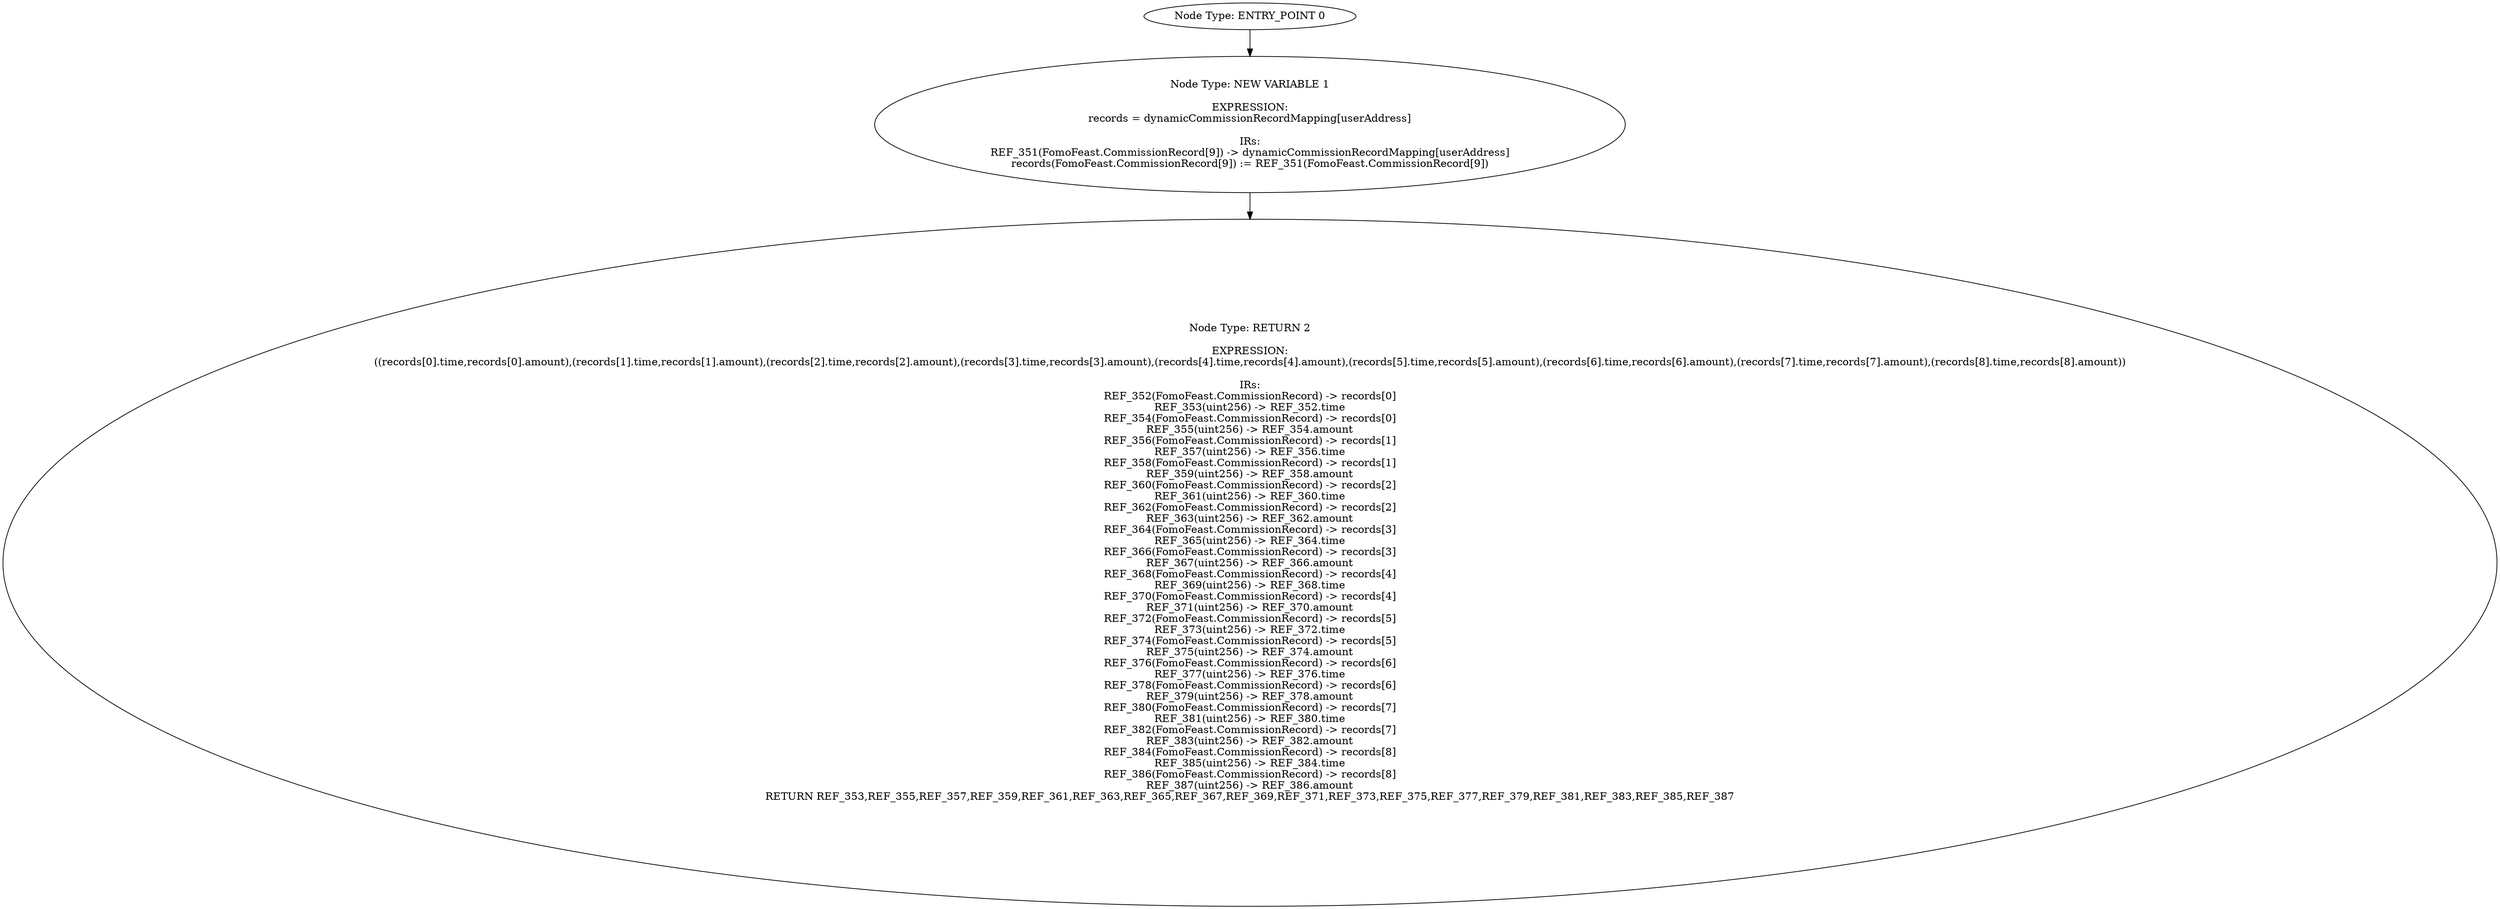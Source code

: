 digraph{
0[label="Node Type: ENTRY_POINT 0
"];
0->1;
1[label="Node Type: NEW VARIABLE 1

EXPRESSION:
records = dynamicCommissionRecordMapping[userAddress]

IRs:
REF_351(FomoFeast.CommissionRecord[9]) -> dynamicCommissionRecordMapping[userAddress]
records(FomoFeast.CommissionRecord[9]) := REF_351(FomoFeast.CommissionRecord[9])"];
1->2;
2[label="Node Type: RETURN 2

EXPRESSION:
((records[0].time,records[0].amount),(records[1].time,records[1].amount),(records[2].time,records[2].amount),(records[3].time,records[3].amount),(records[4].time,records[4].amount),(records[5].time,records[5].amount),(records[6].time,records[6].amount),(records[7].time,records[7].amount),(records[8].time,records[8].amount))

IRs:
REF_352(FomoFeast.CommissionRecord) -> records[0]
REF_353(uint256) -> REF_352.time
REF_354(FomoFeast.CommissionRecord) -> records[0]
REF_355(uint256) -> REF_354.amount
REF_356(FomoFeast.CommissionRecord) -> records[1]
REF_357(uint256) -> REF_356.time
REF_358(FomoFeast.CommissionRecord) -> records[1]
REF_359(uint256) -> REF_358.amount
REF_360(FomoFeast.CommissionRecord) -> records[2]
REF_361(uint256) -> REF_360.time
REF_362(FomoFeast.CommissionRecord) -> records[2]
REF_363(uint256) -> REF_362.amount
REF_364(FomoFeast.CommissionRecord) -> records[3]
REF_365(uint256) -> REF_364.time
REF_366(FomoFeast.CommissionRecord) -> records[3]
REF_367(uint256) -> REF_366.amount
REF_368(FomoFeast.CommissionRecord) -> records[4]
REF_369(uint256) -> REF_368.time
REF_370(FomoFeast.CommissionRecord) -> records[4]
REF_371(uint256) -> REF_370.amount
REF_372(FomoFeast.CommissionRecord) -> records[5]
REF_373(uint256) -> REF_372.time
REF_374(FomoFeast.CommissionRecord) -> records[5]
REF_375(uint256) -> REF_374.amount
REF_376(FomoFeast.CommissionRecord) -> records[6]
REF_377(uint256) -> REF_376.time
REF_378(FomoFeast.CommissionRecord) -> records[6]
REF_379(uint256) -> REF_378.amount
REF_380(FomoFeast.CommissionRecord) -> records[7]
REF_381(uint256) -> REF_380.time
REF_382(FomoFeast.CommissionRecord) -> records[7]
REF_383(uint256) -> REF_382.amount
REF_384(FomoFeast.CommissionRecord) -> records[8]
REF_385(uint256) -> REF_384.time
REF_386(FomoFeast.CommissionRecord) -> records[8]
REF_387(uint256) -> REF_386.amount
RETURN REF_353,REF_355,REF_357,REF_359,REF_361,REF_363,REF_365,REF_367,REF_369,REF_371,REF_373,REF_375,REF_377,REF_379,REF_381,REF_383,REF_385,REF_387"];
}
